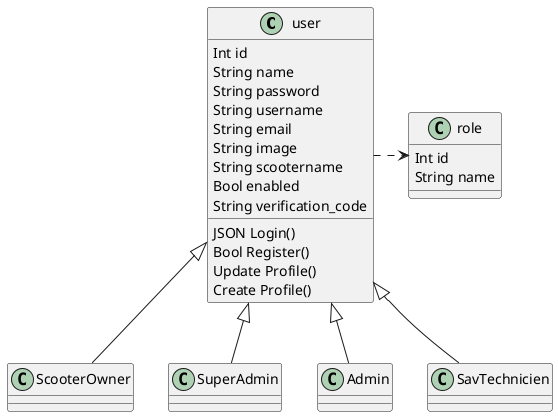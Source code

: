 @startuml profile_class_diagram

Class user {
    Int id
    String name
    String password
    String username
    String email
    String image
    String scootername
    Bool enabled
    String verification_code

    
    JSON Login()
    Bool Register()
    Update Profile()
    Create Profile()
    
}

Class role{
    Int id
    String name
}

user .right.> role
Class ScooterOwner{

}
top to bottom direction
user <|-- SuperAdmin
user <|-- Admin
user <|-- SavTechnicien
user <|-- ScooterOwner

@enduml